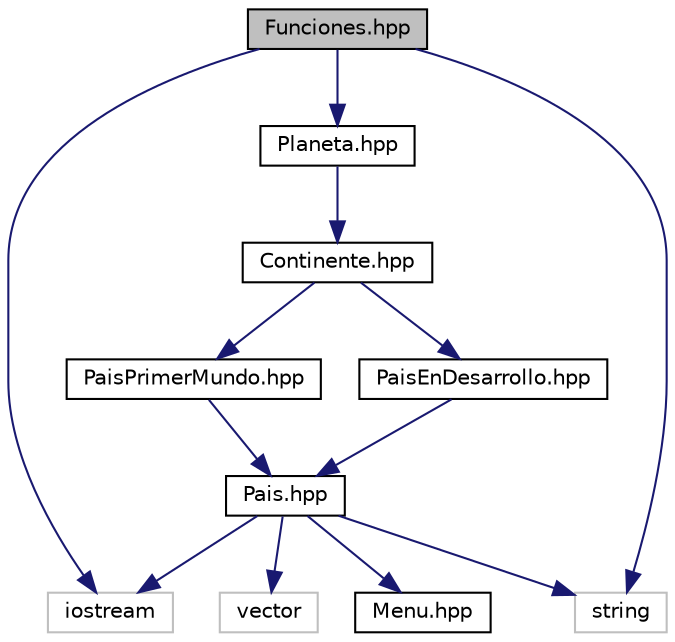 digraph "Funciones.hpp"
{
 // LATEX_PDF_SIZE
  edge [fontname="Helvetica",fontsize="10",labelfontname="Helvetica",labelfontsize="10"];
  node [fontname="Helvetica",fontsize="10",shape=record];
  Node1 [label="Funciones.hpp",height=0.2,width=0.4,color="black", fillcolor="grey75", style="filled", fontcolor="black",tooltip="Se definen las funciones que seran de utilidad para el flujo del programa."];
  Node1 -> Node2 [color="midnightblue",fontsize="10",style="solid",fontname="Helvetica"];
  Node2 [label="iostream",height=0.2,width=0.4,color="grey75", fillcolor="white", style="filled",tooltip=" "];
  Node1 -> Node3 [color="midnightblue",fontsize="10",style="solid",fontname="Helvetica"];
  Node3 [label="string",height=0.2,width=0.4,color="grey75", fillcolor="white", style="filled",tooltip=" "];
  Node1 -> Node4 [color="midnightblue",fontsize="10",style="solid",fontname="Helvetica"];
  Node4 [label="Planeta.hpp",height=0.2,width=0.4,color="black", fillcolor="white", style="filled",URL="$_planeta_8hpp.html",tooltip="Se define la clase Planeta, que se instanciara en un objeto (Tierra)"];
  Node4 -> Node5 [color="midnightblue",fontsize="10",style="solid",fontname="Helvetica"];
  Node5 [label="Continente.hpp",height=0.2,width=0.4,color="black", fillcolor="white", style="filled",URL="$_continente_8hpp.html",tooltip="Se define la clase Continente, que se instanciara en varios objetos, los continentes que componen a T..."];
  Node5 -> Node6 [color="midnightblue",fontsize="10",style="solid",fontname="Helvetica"];
  Node6 [label="PaisPrimerMundo.hpp",height=0.2,width=0.4,color="black", fillcolor="white", style="filled",URL="$_pais_primer_mundo_8hpp.html",tooltip="Se define la clase PaisPrimerMundo, que se instanciara en objetos."];
  Node6 -> Node7 [color="midnightblue",fontsize="10",style="solid",fontname="Helvetica"];
  Node7 [label="Pais.hpp",height=0.2,width=0.4,color="black", fillcolor="white", style="filled",URL="$_pais_8hpp.html",tooltip="Se define la clase Pais que heredara a PaisPrimerMundo y PaisEnDesarrollo."];
  Node7 -> Node2 [color="midnightblue",fontsize="10",style="solid",fontname="Helvetica"];
  Node7 -> Node3 [color="midnightblue",fontsize="10",style="solid",fontname="Helvetica"];
  Node7 -> Node8 [color="midnightblue",fontsize="10",style="solid",fontname="Helvetica"];
  Node8 [label="vector",height=0.2,width=0.4,color="grey75", fillcolor="white", style="filled",tooltip=" "];
  Node7 -> Node9 [color="midnightblue",fontsize="10",style="solid",fontname="Helvetica"];
  Node9 [label="Menu.hpp",height=0.2,width=0.4,color="black", fillcolor="white", style="filled",URL="$_menu_8hpp.html",tooltip="Se definen los enums empleados para menus."];
  Node5 -> Node10 [color="midnightblue",fontsize="10",style="solid",fontname="Helvetica"];
  Node10 [label="PaisEnDesarrollo.hpp",height=0.2,width=0.4,color="black", fillcolor="white", style="filled",URL="$_pais_en_desarrollo_8hpp.html",tooltip="Se define la clase PaisEnDesarrollo, que se instanciara en objetos."];
  Node10 -> Node7 [color="midnightblue",fontsize="10",style="solid",fontname="Helvetica"];
}
